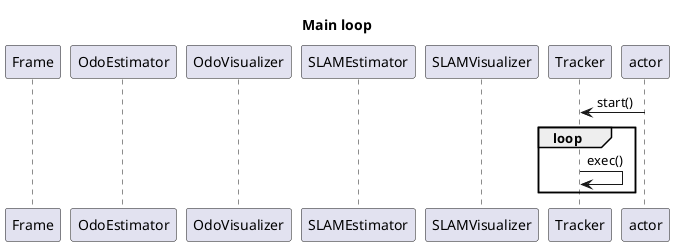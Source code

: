 @startuml

title "Main loop"

participant Frame
participant OdoEstimator  
participant OdoVisualizer
participant SLAMEstimator
participant SLAMVisualizer
participant Tracker

actor -> Tracker : start()

loop 
Tracker -> Tracker : exec()
end

@enduml